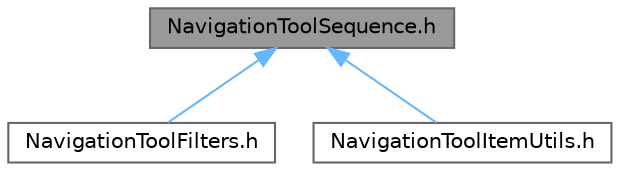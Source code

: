 digraph "NavigationToolSequence.h"
{
 // INTERACTIVE_SVG=YES
 // LATEX_PDF_SIZE
  bgcolor="transparent";
  edge [fontname=Helvetica,fontsize=10,labelfontname=Helvetica,labelfontsize=10];
  node [fontname=Helvetica,fontsize=10,shape=box,height=0.2,width=0.4];
  Node1 [id="Node000001",label="NavigationToolSequence.h",height=0.2,width=0.4,color="gray40", fillcolor="grey60", style="filled", fontcolor="black",tooltip=" "];
  Node1 -> Node2 [id="edge1_Node000001_Node000002",dir="back",color="steelblue1",style="solid",tooltip=" "];
  Node2 [id="Node000002",label="NavigationToolFilters.h",height=0.2,width=0.4,color="grey40", fillcolor="white", style="filled",URL="$db/dbd/NavigationToolFilters_8h.html",tooltip=" "];
  Node1 -> Node3 [id="edge2_Node000001_Node000003",dir="back",color="steelblue1",style="solid",tooltip=" "];
  Node3 [id="Node000003",label="NavigationToolItemUtils.h",height=0.2,width=0.4,color="grey40", fillcolor="white", style="filled",URL="$d4/d54/NavigationToolItemUtils_8h.html",tooltip=" "];
}
